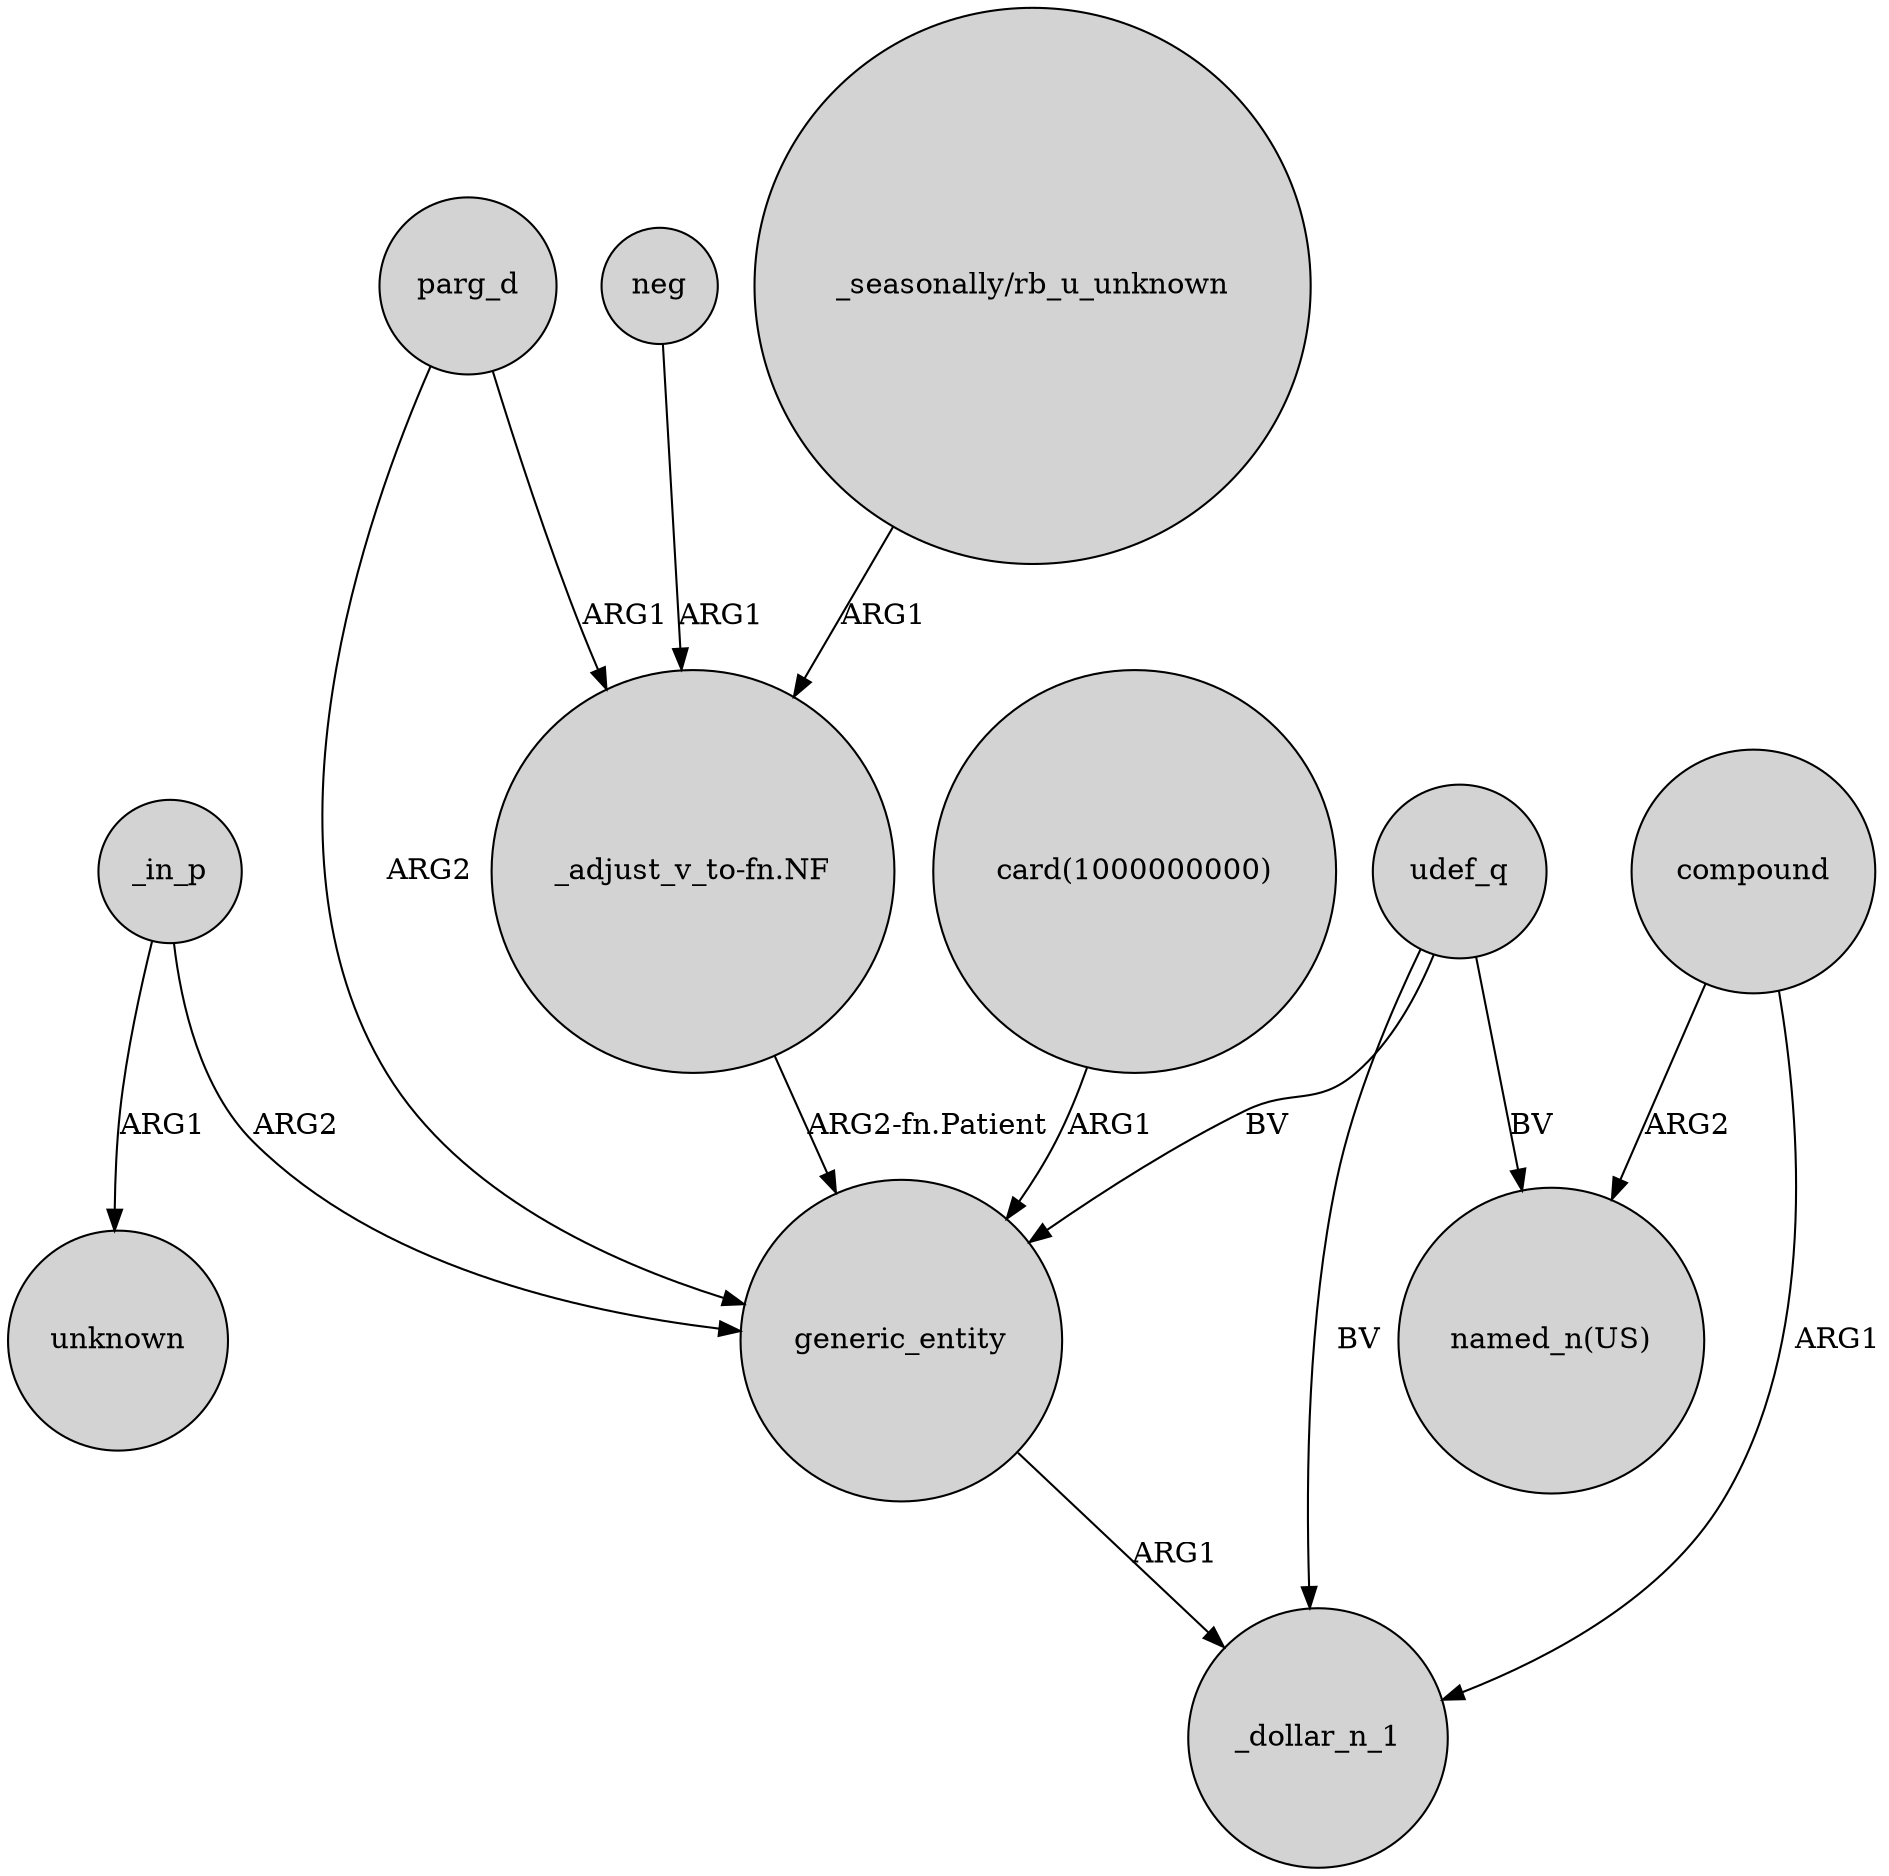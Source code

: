 digraph {
	node [shape=circle style=filled]
	"_seasonally/rb_u_unknown" -> "_adjust_v_to-fn.NF" [label=ARG1]
	_in_p -> unknown [label=ARG1]
	_in_p -> generic_entity [label=ARG2]
	parg_d -> "_adjust_v_to-fn.NF" [label=ARG1]
	udef_q -> "named_n(US)" [label=BV]
	udef_q -> generic_entity [label=BV]
	udef_q -> _dollar_n_1 [label=BV]
	compound -> "named_n(US)" [label=ARG2]
	neg -> "_adjust_v_to-fn.NF" [label=ARG1]
	parg_d -> generic_entity [label=ARG2]
	compound -> _dollar_n_1 [label=ARG1]
	"card(1000000000)" -> generic_entity [label=ARG1]
	"_adjust_v_to-fn.NF" -> generic_entity [label="ARG2-fn.Patient"]
	generic_entity -> _dollar_n_1 [label=ARG1]
}
